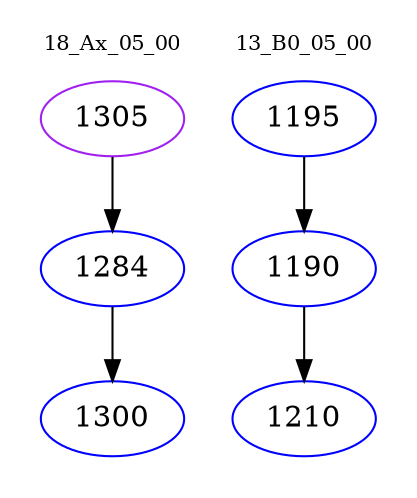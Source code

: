 digraph{
subgraph cluster_0 {
color = white
label = "18_Ax_05_00";
fontsize=10;
T0_1305 [label="1305", color="purple"]
T0_1305 -> T0_1284 [color="black"]
T0_1284 [label="1284", color="blue"]
T0_1284 -> T0_1300 [color="black"]
T0_1300 [label="1300", color="blue"]
}
subgraph cluster_1 {
color = white
label = "13_B0_05_00";
fontsize=10;
T1_1195 [label="1195", color="blue"]
T1_1195 -> T1_1190 [color="black"]
T1_1190 [label="1190", color="blue"]
T1_1190 -> T1_1210 [color="black"]
T1_1210 [label="1210", color="blue"]
}
}
